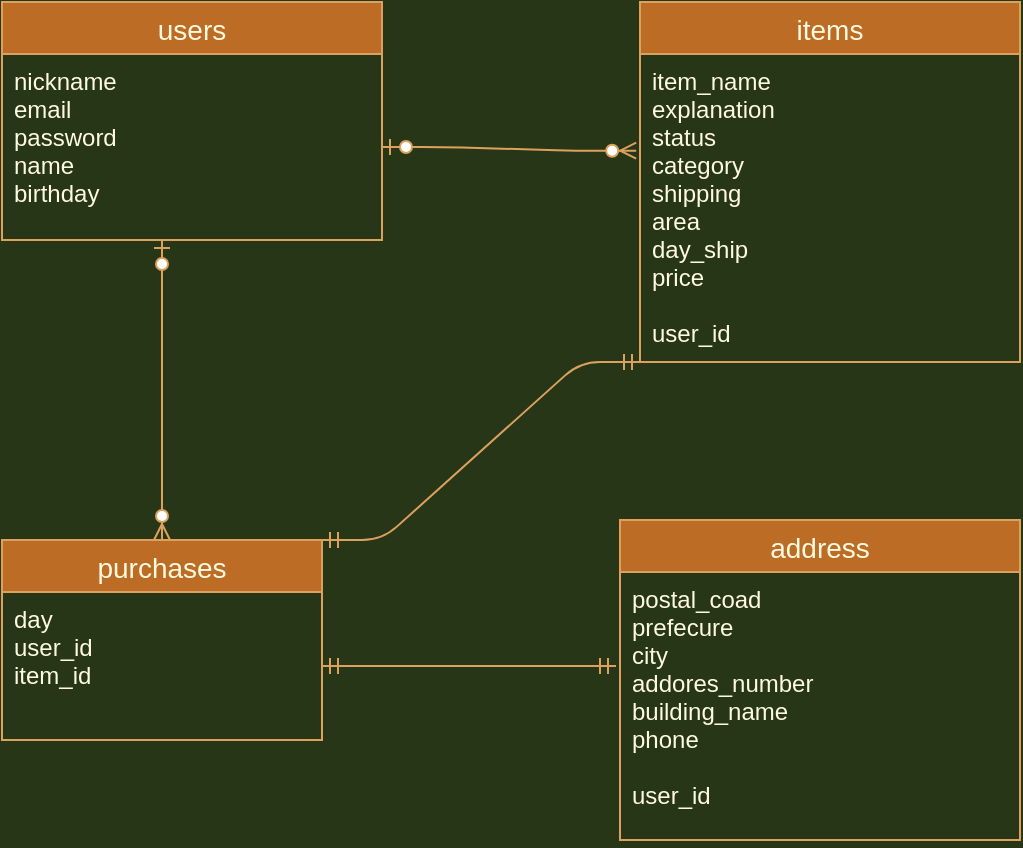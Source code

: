 <mxfile version="13.6.5">
    <diagram id="ZA9rp6zVAw8nvMOatdfZ" name="ページ1">
        <mxGraphModel dx="982" dy="654" grid="1" gridSize="10" guides="1" tooltips="1" connect="1" arrows="1" fold="1" page="1" pageScale="1" pageWidth="827" pageHeight="1169" background="#283618" math="0" shadow="0">
            <root>
                <mxCell id="0"/>
                <mxCell id="1" parent="0"/>
                <mxCell id="2" value="users" style="swimlane;fontStyle=0;childLayout=stackLayout;horizontal=1;startSize=26;horizontalStack=0;resizeParent=1;resizeParentMax=0;resizeLast=0;collapsible=1;marginBottom=0;align=center;fontSize=14;fillColor=#BC6C25;strokeColor=#DDA15E;fontColor=#FEFAE0;" vertex="1" parent="1">
                    <mxGeometry x="51" y="81" width="190" height="119" as="geometry"/>
                </mxCell>
                <mxCell id="4" value="nickname&#10;email&#10;password&#10;name&#10;birthday" style="text;strokeColor=none;fillColor=none;spacingLeft=4;spacingRight=4;overflow=hidden;rotatable=0;points=[[0,0.5],[1,0.5]];portConstraint=eastwest;fontSize=12;fontFamily=Helvetica;fontColor=#FEFAE0;" vertex="1" parent="2">
                    <mxGeometry y="26" width="190" height="93" as="geometry"/>
                </mxCell>
                <mxCell id="20" value="address" style="swimlane;fontStyle=0;childLayout=stackLayout;horizontal=1;startSize=26;horizontalStack=0;resizeParent=1;resizeParentMax=0;resizeLast=0;collapsible=1;marginBottom=0;align=center;fontSize=14;fillColor=#BC6C25;strokeColor=#DDA15E;fontColor=#FEFAE0;" vertex="1" parent="1">
                    <mxGeometry x="360" y="340" width="200" height="160" as="geometry"/>
                </mxCell>
                <mxCell id="21" value="postal_coad&#10;prefecure&#10;city&#10;addores_number&#10;building_name&#10;phone&#10;&#10;user_id" style="text;strokeColor=none;fillColor=none;spacingLeft=4;spacingRight=4;overflow=hidden;rotatable=0;points=[[0,0.5],[1,0.5]];portConstraint=eastwest;fontSize=12;fontColor=#FEFAE0;" vertex="1" parent="20">
                    <mxGeometry y="26" width="200" height="134" as="geometry"/>
                </mxCell>
                <mxCell id="6" value="items" style="swimlane;fontStyle=0;childLayout=stackLayout;horizontal=1;startSize=26;horizontalStack=0;resizeParent=1;resizeParentMax=0;resizeLast=0;collapsible=1;marginBottom=0;align=center;fontSize=14;fillColor=#BC6C25;strokeColor=#DDA15E;fontColor=#FEFAE0;" vertex="1" parent="1">
                    <mxGeometry x="370" y="81" width="190" height="180" as="geometry"/>
                </mxCell>
                <mxCell id="8" value="item_name&#10;explanation&#10;status&#10;category&#10;shipping&#10;area&#10;day_ship&#10;price&#10;&#10;user_id" style="text;strokeColor=none;fillColor=none;spacingLeft=4;spacingRight=4;overflow=hidden;rotatable=0;points=[[0,0.5],[1,0.5]];portConstraint=eastwest;fontSize=12;fontColor=#FEFAE0;" vertex="1" parent="6">
                    <mxGeometry y="26" width="190" height="154" as="geometry"/>
                </mxCell>
                <mxCell id="34" style="edgeStyle=none;rounded=0;orthogonalLoop=1;jettySize=auto;html=1;exitX=0;exitY=0.5;exitDx=0;exitDy=0;startArrow=none;startFill=0;fontFamily=Helvetica;strokeColor=#DDA15E;fontColor=#FEFAE0;labelBackgroundColor=#283618;" edge="1" parent="6" source="8" target="8">
                    <mxGeometry relative="1" as="geometry"/>
                </mxCell>
                <mxCell id="16" value="purchases" style="swimlane;fontStyle=0;childLayout=stackLayout;horizontal=1;startSize=26;horizontalStack=0;resizeParent=1;resizeParentMax=0;resizeLast=0;collapsible=1;marginBottom=0;align=center;fontSize=14;fillColor=#BC6C25;strokeColor=#DDA15E;fontColor=#FEFAE0;" vertex="1" parent="1">
                    <mxGeometry x="51" y="350" width="160" height="100" as="geometry"/>
                </mxCell>
                <mxCell id="17" value="day&#10;user_id&#10;item_id&#10;&#10;&#10;" style="text;strokeColor=none;fillColor=none;spacingLeft=4;spacingRight=4;overflow=hidden;rotatable=0;points=[[0,0.5],[1,0.5]];portConstraint=eastwest;fontSize=12;fontColor=#FEFAE0;" vertex="1" parent="16">
                    <mxGeometry y="26" width="160" height="74" as="geometry"/>
                </mxCell>
                <mxCell id="44" value="" style="edgeStyle=entityRelationEdgeStyle;fontSize=12;html=1;endArrow=ERmandOne;startArrow=ERmandOne;strokeColor=#DDA15E;fillColor=#BC6C25;exitX=1;exitY=0;exitDx=0;exitDy=0;fontColor=#FEFAE0;labelBackgroundColor=#283618;" edge="1" parent="1" source="16">
                    <mxGeometry width="100" height="100" relative="1" as="geometry">
                        <mxPoint x="220" y="350" as="sourcePoint"/>
                        <mxPoint x="370" y="261" as="targetPoint"/>
                    </mxGeometry>
                </mxCell>
                <mxCell id="50" value="" style="edgeStyle=entityRelationEdgeStyle;fontSize=12;html=1;endArrow=ERmandOne;startArrow=ERmandOne;strokeColor=#DDA15E;fillColor=#BC6C25;exitX=1;exitY=0.5;exitDx=0;exitDy=0;fontColor=#FEFAE0;labelBackgroundColor=#283618;" edge="1" parent="1" source="17">
                    <mxGeometry width="100" height="100" relative="1" as="geometry">
                        <mxPoint x="200" y="560" as="sourcePoint"/>
                        <mxPoint x="358" y="413" as="targetPoint"/>
                    </mxGeometry>
                </mxCell>
                <mxCell id="53" value="" style="edgeStyle=entityRelationEdgeStyle;fontSize=12;html=1;endArrow=ERzeroToMany;startArrow=ERzeroToOne;strokeColor=#DDA15E;fillColor=#BC6C25;exitX=1;exitY=0.5;exitDx=0;exitDy=0;entryX=-0.01;entryY=0.314;entryDx=0;entryDy=0;entryPerimeter=0;fontColor=#FEFAE0;labelBackgroundColor=#283618;" edge="1" parent="1" source="4" target="8">
                    <mxGeometry width="100" height="100" relative="1" as="geometry">
                        <mxPoint x="230" y="310" as="sourcePoint"/>
                        <mxPoint x="370" y="170" as="targetPoint"/>
                    </mxGeometry>
                </mxCell>
                <mxCell id="54" value="" style="fontSize=12;html=1;endArrow=ERzeroToMany;startArrow=ERzeroToOne;strokeColor=#DDA15E;fillColor=#BC6C25;entryX=0.5;entryY=0;entryDx=0;entryDy=0;fontColor=#FEFAE0;labelBackgroundColor=#283618;" edge="1" parent="1" target="16">
                    <mxGeometry width="100" height="100" relative="1" as="geometry">
                        <mxPoint x="131" y="200" as="sourcePoint"/>
                        <mxPoint x="130" y="340" as="targetPoint"/>
                    </mxGeometry>
                </mxCell>
            </root>
        </mxGraphModel>
    </diagram>
</mxfile>